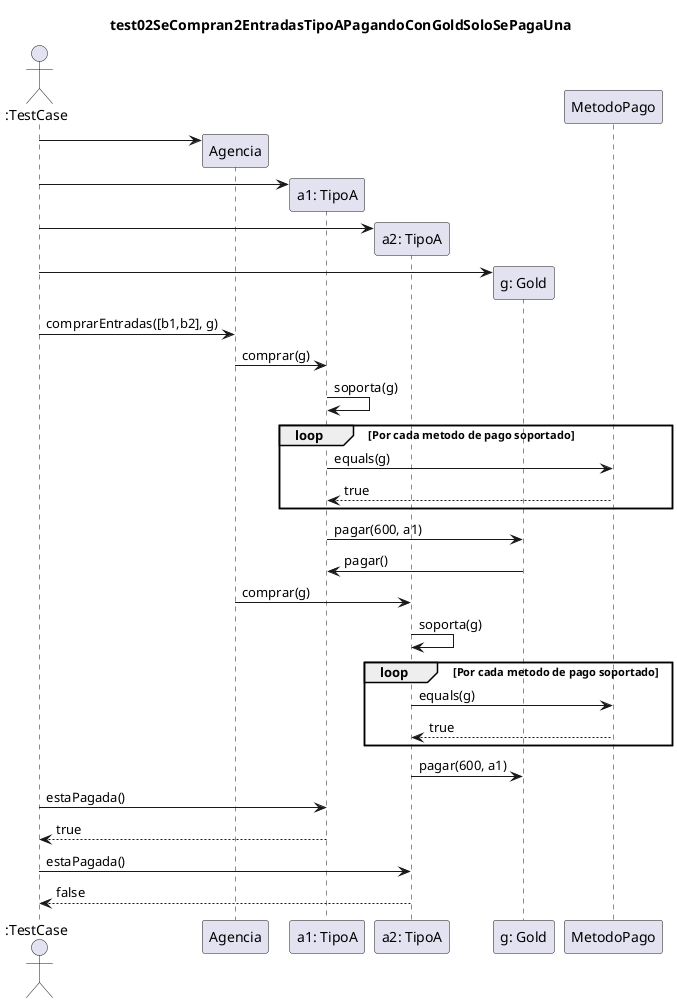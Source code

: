 @startuml
title test02SeCompran2EntradasTipoAPagandoConGoldSoloSePagaUna
Actor ":TestCase"

create Agencia
":TestCase" -> Agencia
create "a1: TipoA"
":TestCase" -> "a1: TipoA"
create "a2: TipoA"
":TestCase" -> "a2: TipoA"
create "g: Gold"
":TestCase" -> "g: Gold"

":TestCase" -> Agencia: comprarEntradas([b1,b2], g)
Agencia -> "a1: TipoA": comprar(g)
"a1: TipoA" -> "a1: TipoA": soporta(g)
loop Por cada metodo de pago soportado
    "a1: TipoA" -> MetodoPago: equals(g)
    MetodoPago --> "a1: TipoA": true
end
"a1: TipoA" -> "g: Gold": pagar(600, a1)
"g: Gold" -> "a1: TipoA": pagar()

Agencia -> "a2: TipoA": comprar(g)
"a2: TipoA" -> "a2: TipoA": soporta(g)
loop Por cada metodo de pago soportado
    "a2: TipoA" -> MetodoPago: equals(g)
    MetodoPago --> "a2: TipoA": true
end
"a2: TipoA" -> "g: Gold": pagar(600, a1)


":TestCase" -> "a1: TipoA": estaPagada()
"a1: TipoA" --> ":TestCase": true
":TestCase" -> "a2: TipoA": estaPagada()
"a2: TipoA" --> ":TestCase": false

@enduml